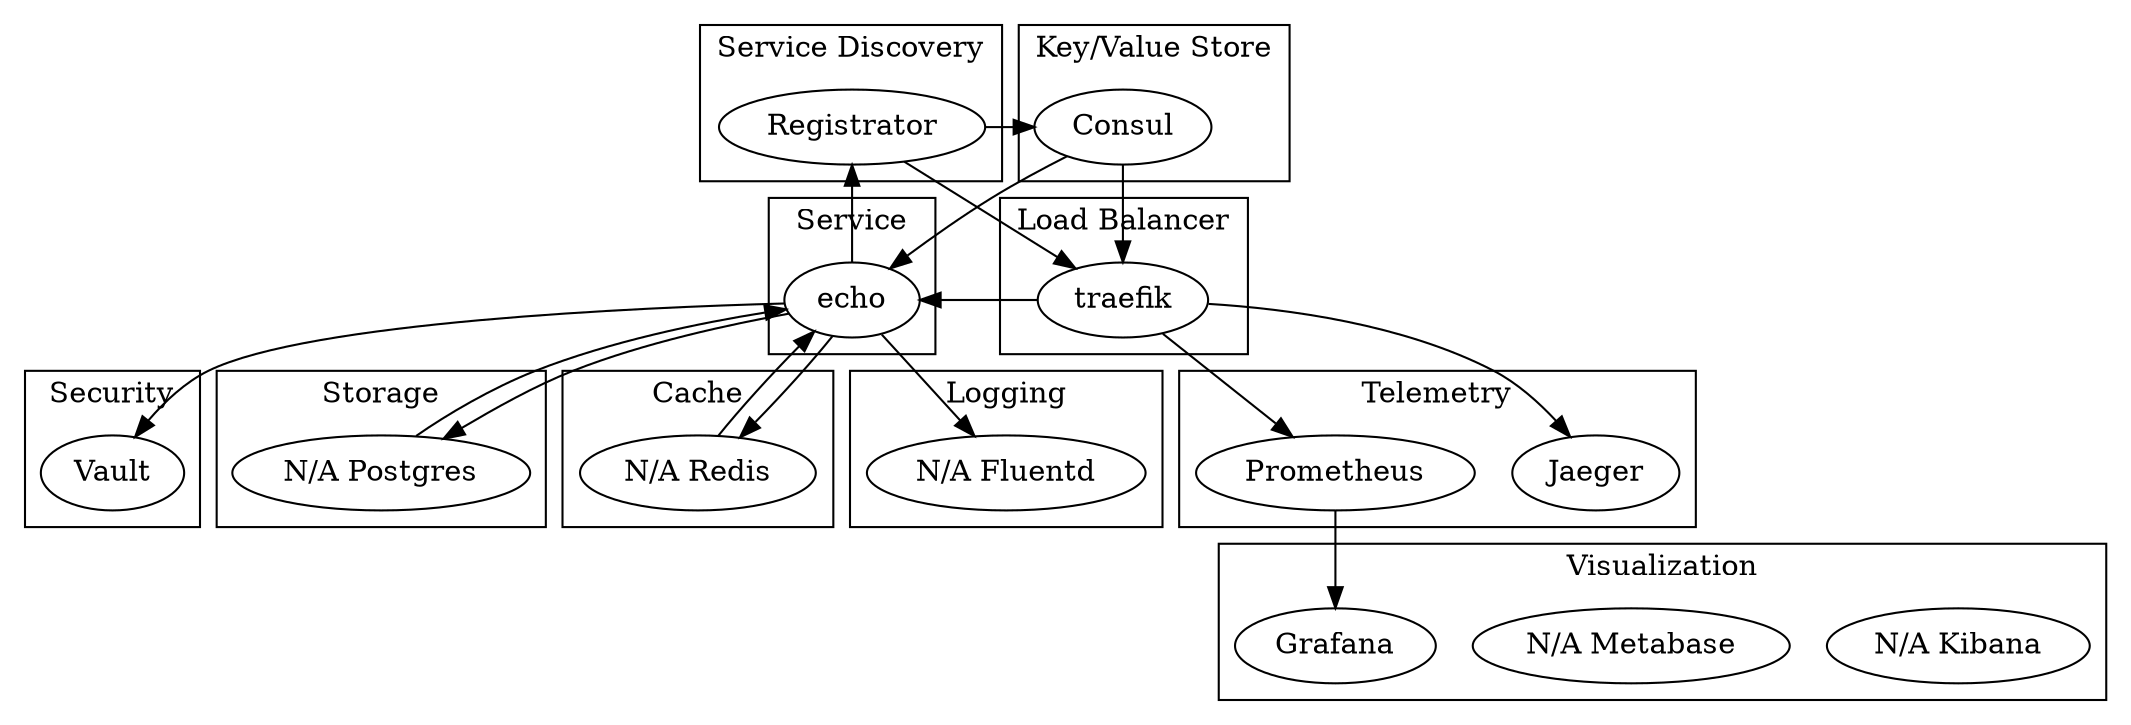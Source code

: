 digraph G {


  subgraph cluster_0 {
		label = Service
		echo
	}

  subgraph cluster_1 {
		label = Storage
		"N/A Postgres"
	}

  subgraph cluster_2 {
		label = Telemetry
		Jaeger Prometheus
	}

  subgraph cluster_3 {
		label = Cache
		"N/A Redis"
	}

  subgraph cluster_4 {
		label = Logging
		"N/A Fluentd"
	}

  subgraph cluster_5 {
		label = Visualization
		"N/A Kibana" "N/A Metabase" Grafana
	}

	subgraph cluster_6 {
		label = "Key/Value Store"
		Consul
	}

	subgraph cluster_7 {
		label = "Service Discovery"
		Registrator Consul
	}

	subgraph cluster_8 {
		label = Security
		Vault
	}

	subgraph cluster_9 {
		label = "Load Balancer"
		traefik
	}


	traefik -> echo -> "N/A Postgres" -> echo

       echo -> Registrator -> Consul
       Registrator -> traefik -> {Jaeger; Prometheus}
       echo -> "N/A Fluentd"
       echo -> "N/A Redis" -> echo
       Consul -> {echo; traefik}
       Prometheus -> Grafana
       echo -> Vault
}
